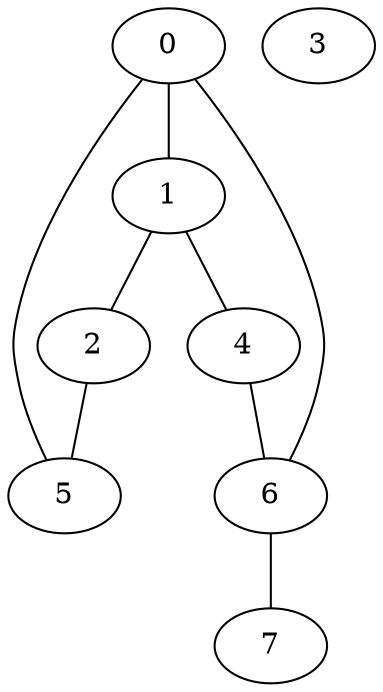 graph "sampletest150-mod3_image17.bmp" {
	0	 [type=intersection,
		x=374,
		y=186];
	1	 [type=intersection,
		x=377,
		y=321];
	0 -- 1	 [angle0="1.55",
		frequency=1,
		type0=line];
	5	 [type=corner,
		x="-8",
		y=182];
	0 -- 5	 [angle0=".01",
		frequency=1,
		type0=line];
	6	 [type=intersection,
		x=530,
		y=186];
	0 -- 6	 [angle0=".00",
		frequency=1,
		type0=line];
	2	 [type=corner,
		x="-17",
		y=316];
	1 -- 2	 [angle0=".01",
		frequency=1,
		type0=line];
	4	 [type=corner,
		x=520,
		y=332];
	1 -- 4	 [angle0=".08",
		frequency=1,
		type0=line];
	2 -- 5	 [angle0="-1.50",
		frequency=1,
		type0=line];
	3	 [type=circle,
		x=462,
		y=262];
	4 -- 6	 [angle0="-1.50",
		frequency=1,
		type0=line];
	7	 [type=endpoint,
		x=544,
		y=222];
	6 -- 7	 [angle0="1.20",
		frequency=1,
		type0=line];
}
